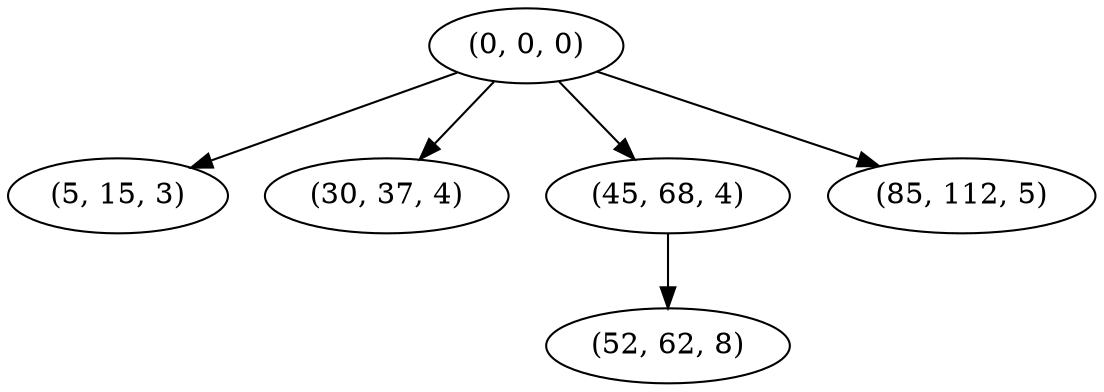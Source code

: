 digraph tree {
    "(0, 0, 0)";
    "(5, 15, 3)";
    "(30, 37, 4)";
    "(45, 68, 4)";
    "(52, 62, 8)";
    "(85, 112, 5)";
    "(0, 0, 0)" -> "(5, 15, 3)";
    "(0, 0, 0)" -> "(30, 37, 4)";
    "(0, 0, 0)" -> "(45, 68, 4)";
    "(0, 0, 0)" -> "(85, 112, 5)";
    "(45, 68, 4)" -> "(52, 62, 8)";
}

